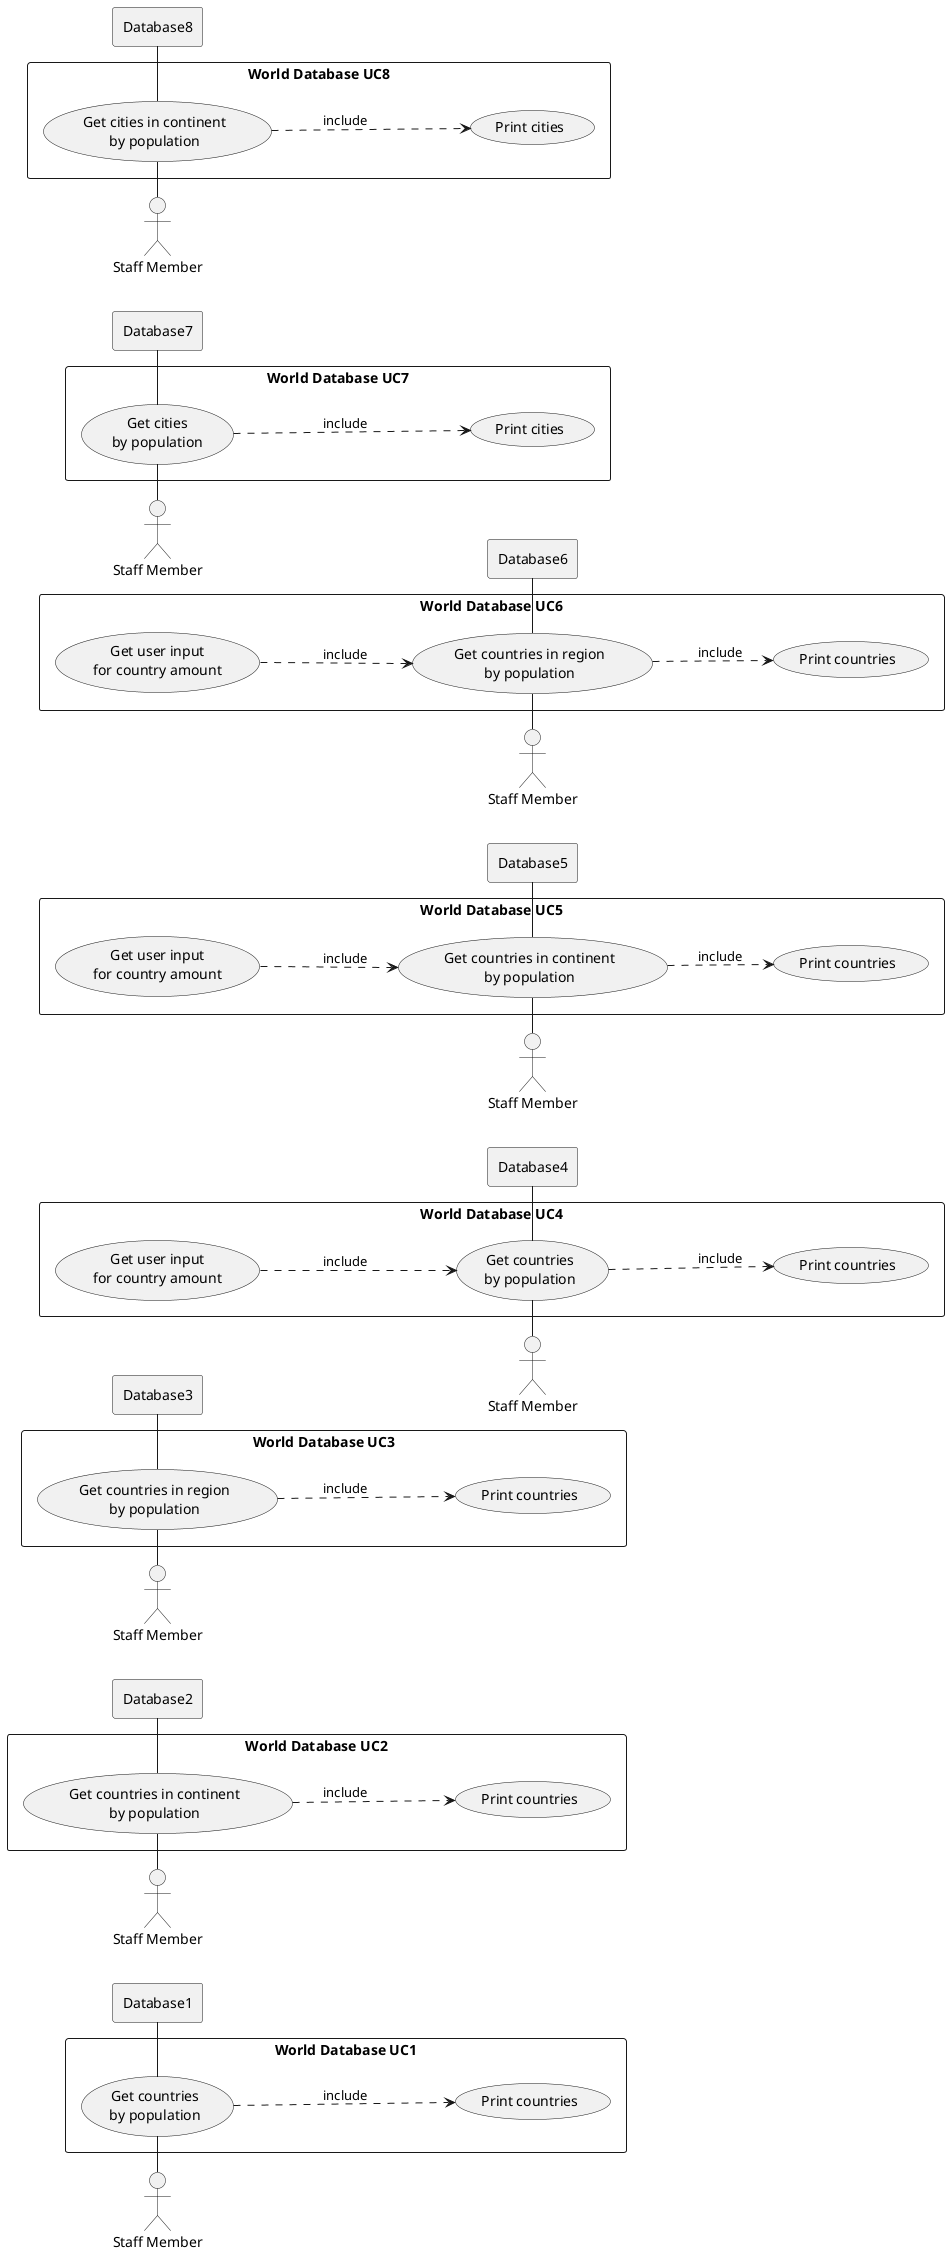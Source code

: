 @startuml
/'Aaron Morrison - my 8 use cases here..'/

/'#1'/
/'As a Staff Member, I want to view all the countries in the world
organised by largest population to smallest.'/
actor staff1 as "Staff Member"

rectangle Database1

rectangle "World Database UC1" {
    usecase UC1 as "Get countries
    by population"

    usecase UC1a as "Print countries"

    staff1 - UC1
    UC1 ..> UC1a : include
    UC1 - Database1
}

/'#2'/
/'As a Staff Member, I want to view all the countries in a continent
organised by largest population to smallest.'/
actor staff2 as "Staff Member"

rectangle Database2

rectangle "World Database UC2" {
    usecase UC2 as "Get countries in continent
    by population"

    usecase UC2a as "Print countries"

    staff2 - UC2
    UC2 ..> UC2a : include
    UC2 - Database2
}

/'#3'/
/'As a Staff Member, I want to view all the countries in a region
organised by largest population to smallest.'/
actor staff3 as "Staff Member"

rectangle Database3

rectangle "World Database UC3" {
    usecase UC3 as "Get countries in region
    by population"

    usecase UC3a as "Print countries"

    staff3 - UC3
    UC3 ..> UC3a : include
    UC3 - Database3
}

/'#4'/
/'As a Staff Member, I want to view the t op N populated countries
in the world where N is provided by the user.'/
actor staff4 as "Staff Member"

rectangle Database4

rectangle "World Database UC4" {
    usecase UC4 as "Get countries
    by population"

    usecase UC4a as "Print countries"

     usecase UC4b as "Get user input
        for country amount"

    staff4 - UC4
    UC4 ..> UC4a : include
    UC4b ..> UC4 : include
    UC4 - Database4
}

/'#5'/
/'As a Staff Member, I want to view the t op N populated countries
in a continent where N is provided by the user.'/
actor staff5 as "Staff Member"

rectangle Database5

rectangle "World Database UC5" {
    usecase UC5 as "Get countries in continent
    by population"

    usecase UC5a as "Print countries"

     usecase UC5b as "Get user input
        for country amount"

    staff5 - UC5
    UC5 ..> UC5a : include
    UC5b ..> UC5 : include
    UC5 - Database5
}

/'#6'/
/'As a Staff Member, I want to view the t op N populated countries
 in a region where N is provided by the user.'/
actor staff6 as "Staff Member"

rectangle Database6

rectangle "World Database UC6" {
    usecase UC6 as "Get countries in region
    by population"

    usecase UC6a as "Print countries"

     usecase UC6b as "Get user input
        for country amount"

    staff6 - UC6
    UC6 ..> UC6a : include
    UC6b ..> UC6 : include
    UC6 - Database6
}

/'#7'/
/'As a Staff Member, I want to view all the cities in the world
organised by largest population to smallest.'/
actor staff7 as "Staff Member"

rectangle Database7

rectangle "World Database UC7" {
    usecase UC7 as "Get cities
    by population"

    usecase UC7a as "Print cities"

    staff7 - UC7
    UC7 ..> UC7a : include
    UC7 - Database7
}

/'#8'/
/'As a Staff Member, I want to all view the cities in a continent
organised by largest population to smallest.'/
actor staff8 as "Staff Member"

rectangle Database8

rectangle "World Database UC8" {
    usecase UC8 as "Get cities in continent
    by population"

    usecase UC8a as "Print cities"

    staff8 - UC8
    UC8 ..> UC8a : include
    UC8 - Database8
}

left to right direction /'used to orient the view vertically'/

@enduml

